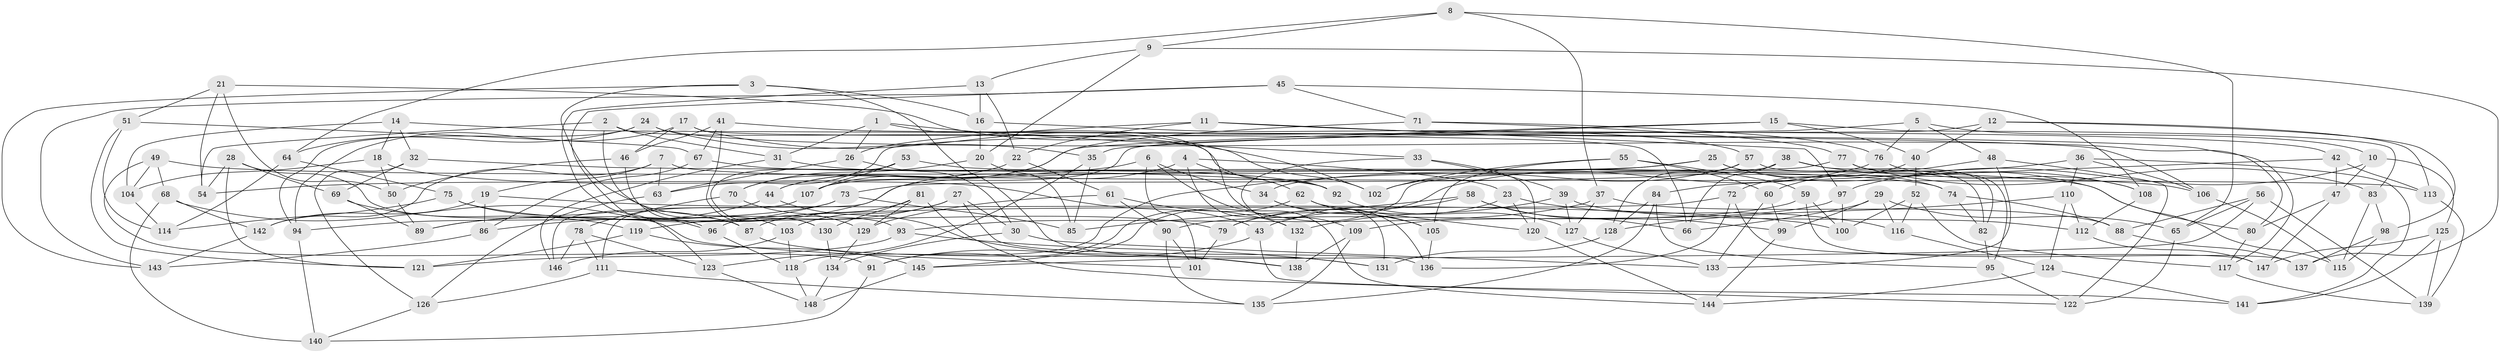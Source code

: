 // coarse degree distribution, {6: 0.45263157894736844, 4: 0.42105263157894735, 5: 0.10526315789473684, 3: 0.021052631578947368}
// Generated by graph-tools (version 1.1) at 2025/52/02/27/25 19:52:35]
// undirected, 148 vertices, 296 edges
graph export_dot {
graph [start="1"]
  node [color=gray90,style=filled];
  1;
  2;
  3;
  4;
  5;
  6;
  7;
  8;
  9;
  10;
  11;
  12;
  13;
  14;
  15;
  16;
  17;
  18;
  19;
  20;
  21;
  22;
  23;
  24;
  25;
  26;
  27;
  28;
  29;
  30;
  31;
  32;
  33;
  34;
  35;
  36;
  37;
  38;
  39;
  40;
  41;
  42;
  43;
  44;
  45;
  46;
  47;
  48;
  49;
  50;
  51;
  52;
  53;
  54;
  55;
  56;
  57;
  58;
  59;
  60;
  61;
  62;
  63;
  64;
  65;
  66;
  67;
  68;
  69;
  70;
  71;
  72;
  73;
  74;
  75;
  76;
  77;
  78;
  79;
  80;
  81;
  82;
  83;
  84;
  85;
  86;
  87;
  88;
  89;
  90;
  91;
  92;
  93;
  94;
  95;
  96;
  97;
  98;
  99;
  100;
  101;
  102;
  103;
  104;
  105;
  106;
  107;
  108;
  109;
  110;
  111;
  112;
  113;
  114;
  115;
  116;
  117;
  118;
  119;
  120;
  121;
  122;
  123;
  124;
  125;
  126;
  127;
  128;
  129;
  130;
  131;
  132;
  133;
  134;
  135;
  136;
  137;
  138;
  139;
  140;
  141;
  142;
  143;
  144;
  145;
  146;
  147;
  148;
  1 -- 33;
  1 -- 31;
  1 -- 109;
  1 -- 26;
  2 -- 103;
  2 -- 92;
  2 -- 31;
  2 -- 54;
  3 -- 93;
  3 -- 131;
  3 -- 143;
  3 -- 16;
  4 -- 23;
  4 -- 62;
  4 -- 132;
  4 -- 146;
  5 -- 76;
  5 -- 107;
  5 -- 48;
  5 -- 10;
  6 -- 54;
  6 -- 34;
  6 -- 101;
  6 -- 144;
  7 -- 63;
  7 -- 113;
  7 -- 19;
  7 -- 142;
  8 -- 9;
  8 -- 37;
  8 -- 64;
  8 -- 65;
  9 -- 20;
  9 -- 13;
  9 -- 137;
  10 -- 97;
  10 -- 125;
  10 -- 47;
  11 -- 97;
  11 -- 22;
  11 -- 26;
  11 -- 42;
  12 -- 40;
  12 -- 113;
  12 -- 98;
  12 -- 63;
  13 -- 16;
  13 -- 123;
  13 -- 22;
  14 -- 106;
  14 -- 32;
  14 -- 18;
  14 -- 104;
  15 -- 35;
  15 -- 83;
  15 -- 40;
  15 -- 44;
  16 -- 57;
  16 -- 20;
  17 -- 102;
  17 -- 94;
  17 -- 46;
  17 -- 66;
  18 -- 104;
  18 -- 50;
  18 -- 43;
  19 -- 100;
  19 -- 142;
  19 -- 86;
  20 -- 70;
  20 -- 85;
  21 -- 51;
  21 -- 54;
  21 -- 50;
  21 -- 102;
  22 -- 61;
  22 -- 44;
  23 -- 120;
  23 -- 43;
  23 -- 116;
  24 -- 94;
  24 -- 64;
  24 -- 35;
  24 -- 80;
  25 -- 86;
  25 -- 74;
  25 -- 115;
  25 -- 34;
  26 -- 30;
  26 -- 63;
  27 -- 103;
  27 -- 119;
  27 -- 136;
  27 -- 30;
  28 -- 121;
  28 -- 69;
  28 -- 96;
  28 -- 54;
  29 -- 99;
  29 -- 65;
  29 -- 66;
  29 -- 116;
  30 -- 134;
  30 -- 133;
  31 -- 92;
  31 -- 146;
  32 -- 92;
  32 -- 69;
  32 -- 126;
  33 -- 39;
  33 -- 120;
  33 -- 131;
  34 -- 136;
  34 -- 105;
  35 -- 123;
  35 -- 85;
  36 -- 141;
  36 -- 118;
  36 -- 110;
  36 -- 106;
  37 -- 88;
  37 -- 127;
  37 -- 93;
  38 -- 73;
  38 -- 66;
  38 -- 108;
  38 -- 82;
  39 -- 127;
  39 -- 132;
  39 -- 112;
  40 -- 52;
  40 -- 72;
  41 -- 117;
  41 -- 46;
  41 -- 67;
  41 -- 130;
  42 -- 84;
  42 -- 113;
  42 -- 47;
  43 -- 91;
  43 -- 141;
  44 -- 89;
  44 -- 138;
  45 -- 108;
  45 -- 71;
  45 -- 143;
  45 -- 96;
  46 -- 87;
  46 -- 50;
  47 -- 147;
  47 -- 80;
  48 -- 122;
  48 -- 60;
  48 -- 133;
  49 -- 106;
  49 -- 91;
  49 -- 104;
  49 -- 68;
  50 -- 89;
  51 -- 67;
  51 -- 114;
  51 -- 121;
  52 -- 117;
  52 -- 116;
  52 -- 100;
  53 -- 107;
  53 -- 70;
  53 -- 130;
  53 -- 80;
  55 -- 60;
  55 -- 102;
  55 -- 105;
  55 -- 59;
  56 -- 145;
  56 -- 139;
  56 -- 65;
  56 -- 88;
  57 -- 128;
  57 -- 82;
  57 -- 102;
  58 -- 66;
  58 -- 85;
  58 -- 99;
  58 -- 79;
  59 -- 90;
  59 -- 100;
  59 -- 137;
  60 -- 99;
  60 -- 133;
  61 -- 90;
  61 -- 129;
  61 -- 132;
  62 -- 120;
  62 -- 105;
  62 -- 91;
  63 -- 126;
  64 -- 75;
  64 -- 114;
  65 -- 122;
  67 -- 86;
  67 -- 74;
  68 -- 142;
  68 -- 140;
  68 -- 101;
  69 -- 89;
  69 -- 119;
  70 -- 78;
  70 -- 129;
  71 -- 77;
  71 -- 107;
  71 -- 76;
  72 -- 96;
  72 -- 147;
  72 -- 136;
  73 -- 85;
  73 -- 89;
  73 -- 94;
  74 -- 88;
  74 -- 82;
  75 -- 114;
  75 -- 79;
  75 -- 87;
  76 -- 79;
  76 -- 108;
  77 -- 95;
  77 -- 83;
  77 -- 145;
  78 -- 111;
  78 -- 146;
  78 -- 123;
  79 -- 101;
  80 -- 117;
  81 -- 130;
  81 -- 87;
  81 -- 122;
  81 -- 129;
  82 -- 95;
  83 -- 115;
  83 -- 98;
  84 -- 95;
  84 -- 135;
  84 -- 128;
  86 -- 143;
  87 -- 138;
  88 -- 137;
  90 -- 135;
  90 -- 101;
  91 -- 140;
  92 -- 127;
  93 -- 131;
  93 -- 121;
  94 -- 140;
  95 -- 122;
  96 -- 118;
  97 -- 100;
  97 -- 109;
  98 -- 115;
  98 -- 137;
  99 -- 144;
  103 -- 146;
  103 -- 118;
  104 -- 114;
  105 -- 136;
  106 -- 115;
  107 -- 111;
  108 -- 112;
  109 -- 135;
  109 -- 138;
  110 -- 112;
  110 -- 124;
  110 -- 128;
  111 -- 126;
  111 -- 135;
  112 -- 147;
  113 -- 139;
  116 -- 124;
  117 -- 139;
  118 -- 148;
  119 -- 121;
  119 -- 145;
  120 -- 144;
  123 -- 148;
  124 -- 144;
  124 -- 141;
  125 -- 141;
  125 -- 147;
  125 -- 139;
  126 -- 140;
  127 -- 133;
  128 -- 131;
  129 -- 134;
  130 -- 134;
  132 -- 138;
  134 -- 148;
  142 -- 143;
  145 -- 148;
}
